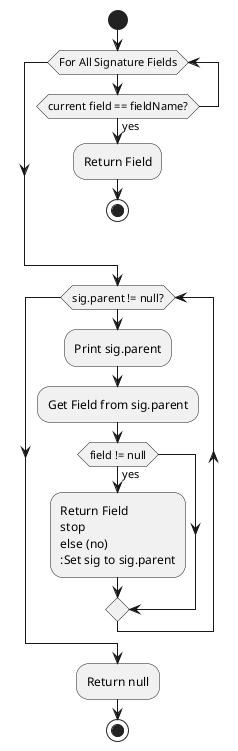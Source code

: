 @startuml
start
while (For All Signature Fields)
if(current field == fieldName?) then (yes)
:Return Field;
stop
endif
endwhile
while(sig.parent != null?)
:Print sig.parent;
:Get Field from sig.parent;
if (field != null) then (yes)
:Return Field 
stop
else (no)
:Set sig to sig.parent;
endif
endwhile
:Return null;
stop
@enduml
